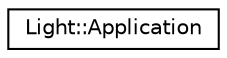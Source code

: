 digraph "Graphical Class Hierarchy"
{
 // LATEX_PDF_SIZE
  edge [fontname="Helvetica",fontsize="10",labelfontname="Helvetica",labelfontsize="10"];
  node [fontname="Helvetica",fontsize="10",shape=record];
  rankdir="LR";
  Node0 [label="Light::Application",height=0.2,width=0.4,color="black", fillcolor="white", style="filled",URL="$classLight_1_1Application.html",tooltip=" "];
}
